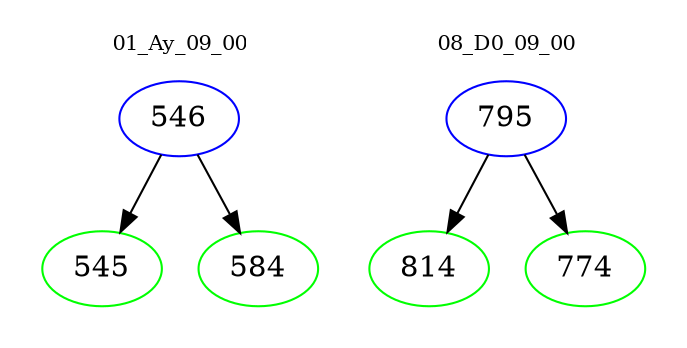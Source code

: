 digraph{
subgraph cluster_0 {
color = white
label = "01_Ay_09_00";
fontsize=10;
T0_546 [label="546", color="blue"]
T0_546 -> T0_545 [color="black"]
T0_545 [label="545", color="green"]
T0_546 -> T0_584 [color="black"]
T0_584 [label="584", color="green"]
}
subgraph cluster_1 {
color = white
label = "08_D0_09_00";
fontsize=10;
T1_795 [label="795", color="blue"]
T1_795 -> T1_814 [color="black"]
T1_814 [label="814", color="green"]
T1_795 -> T1_774 [color="black"]
T1_774 [label="774", color="green"]
}
}
